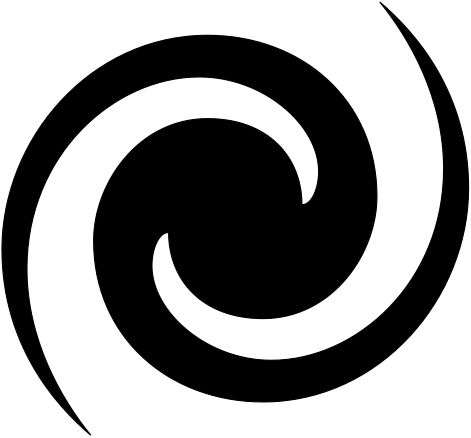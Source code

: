 <?xml version="1.0"?>
<!DOCTYPE ipe SYSTEM "ipe.dtd">
<ipe version="70005" creator="Ipe 7.1.4">
<info created="D:20160511141347" modified="D:20160511141347"/>
<ipestyle>
<opacity name="10%" value="0.1"/>
<opacity name="20%" value="0.2"/>
<opacity name="30%" value="0.3"/>
<opacity name="40%" value="0.4"/>
<opacity name="50%" value="0.5"/>
<opacity name="60%" value="0.6"/>
<opacity name="70%" value="0.7"/>
<opacity name="80%" value="0.8"/>
<opacity name="90%" value="0.9"/>
<layout paper="168 156" origin="0 0" frame="168 156" crop="no"/>
<pathstyle cap="0" join="0" fillrule="wind"/>
</ipestyle>
<page>
<layer name="alpha"/>
<view layers="alpha" active="alpha"/>
<path layer="alpha" matrix="1 0 0 -1 0 156" stroke="0" fill="black">
0 89 m
0 49.6 31.6 12 74 12 c
107.8 12 135 35.2 135 70 c
135 90.8 118.8 114 94 114 c
72 114 60 100 60 83 c
56.4 83 54 89 54 95 c
54 111.6 73.8 129 97 129 c
127.4 129 159 101.2 159 60 c
159 34.4 146.6 13 136 0 c
149 11 168 32.8 168 67 c
168 106.4 136.4 144 94 144 c
60.2 144 33 120.8 33 86 c
33 65.2 49.2 42 74 42 c
96 42 108 56 108 73 c
111.6 73 114 67 114 61 c
114 44.4 94.2 27 71 27 c
40.6 27 9 54.8 9 96 c
9 121.6 21.4 143 32 156 c
19 145 0 123.2 0 89 c
h
</path>
</page>
</ipe>
